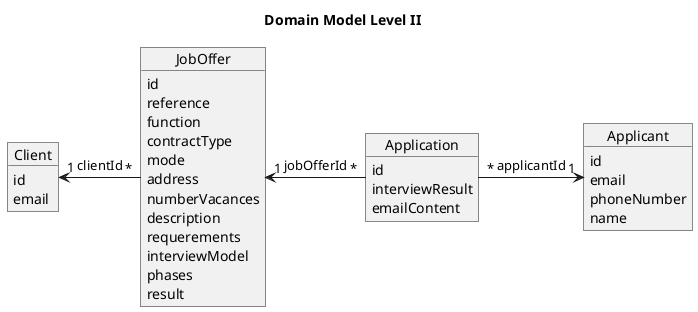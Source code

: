 @startuml

title Domain Model Level II

object Client {
    id
    email
}

object JobOffer {
    id
    reference
    function
    contractType
    mode
    address
    numberVacances
    description
    requerements
    interviewModel
    phases
    result
}

object Application {
     id
     interviewResult
     emailContent
}

object Applicant {
    id
    email
    phoneNumber
    name
}

Client"1" <- "*"JobOffer:clientId
JobOffer"1"<- "*"Application:jobOfferId
Application"*" -> "1"Applicant:applicantId

@enduml
